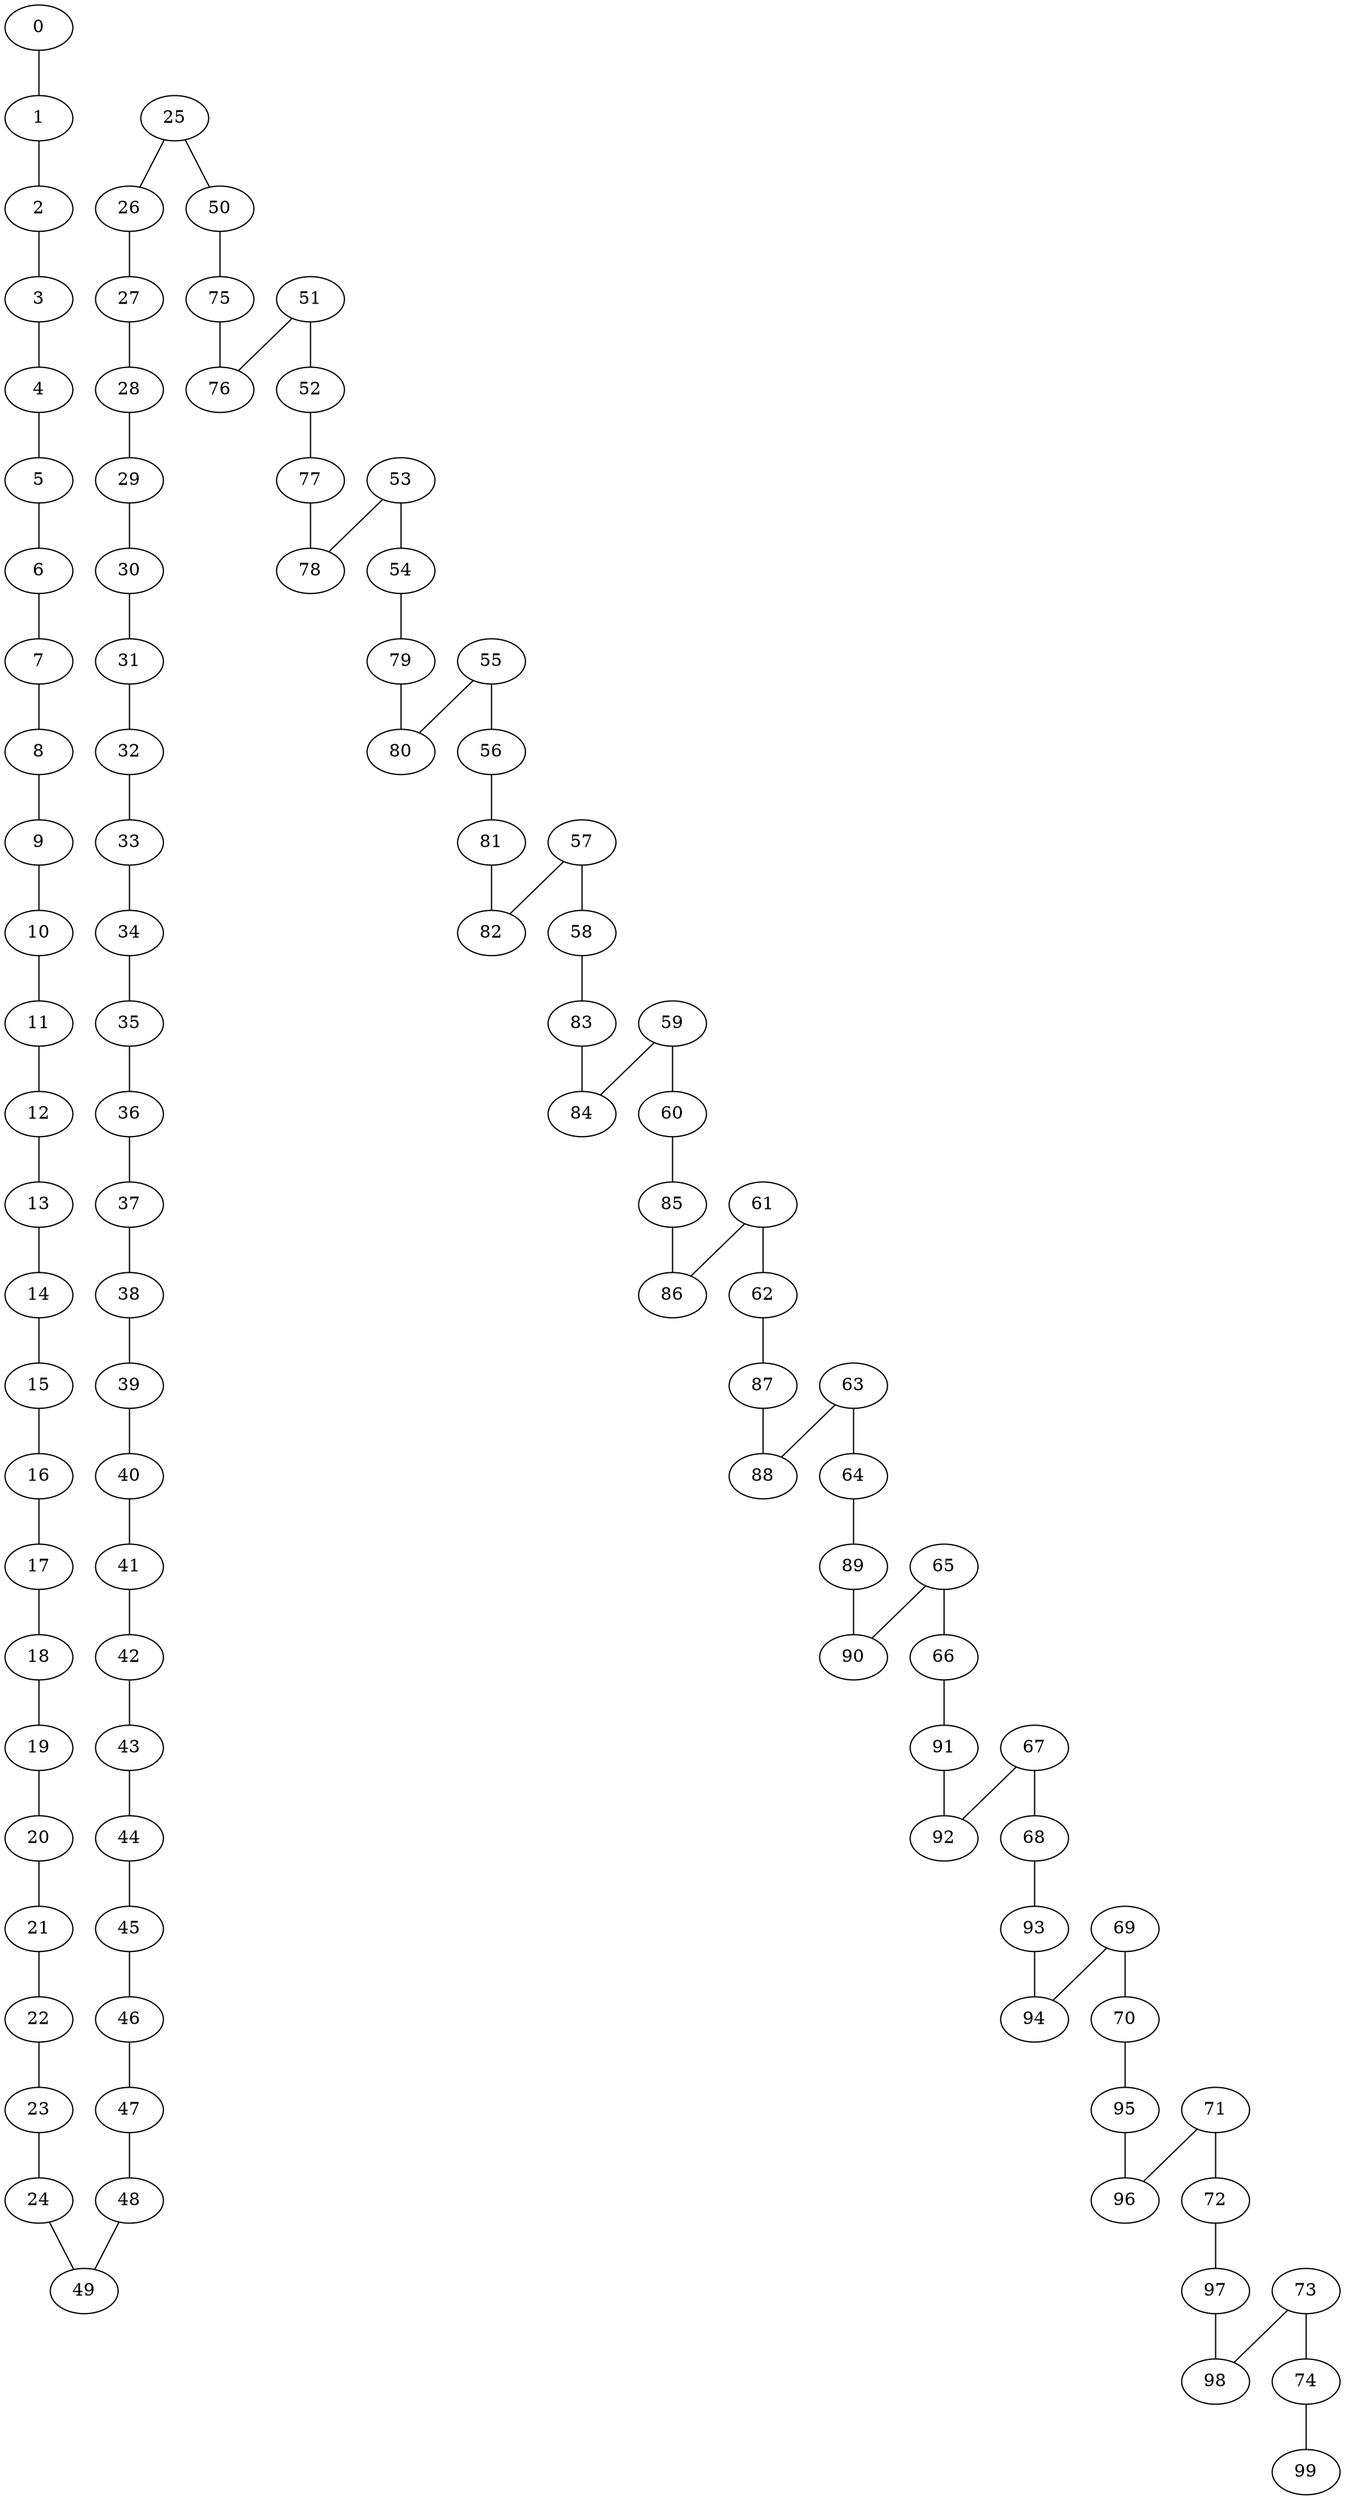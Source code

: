 graph DFS_R_grafoMalla_25_4  {
0;
1;
2;
3;
4;
5;
6;
7;
8;
9;
10;
11;
12;
13;
14;
15;
16;
17;
18;
19;
20;
21;
22;
23;
24;
49;
48;
47;
46;
45;
44;
43;
42;
41;
40;
39;
38;
37;
36;
35;
34;
33;
32;
31;
30;
29;
28;
27;
26;
25;
50;
75;
76;
51;
52;
77;
78;
53;
54;
79;
80;
55;
56;
81;
82;
57;
58;
83;
84;
59;
60;
85;
86;
61;
62;
87;
88;
63;
64;
89;
90;
65;
66;
91;
92;
67;
68;
93;
94;
69;
70;
95;
96;
71;
72;
97;
98;
73;
74;
99;
0 -- 1;
1 -- 2;
2 -- 3;
3 -- 4;
4 -- 5;
5 -- 6;
6 -- 7;
7 -- 8;
8 -- 9;
9 -- 10;
10 -- 11;
11 -- 12;
12 -- 13;
13 -- 14;
14 -- 15;
15 -- 16;
16 -- 17;
17 -- 18;
18 -- 19;
19 -- 20;
20 -- 21;
21 -- 22;
22 -- 23;
23 -- 24;
24 -- 49;
48 -- 49;
47 -- 48;
46 -- 47;
45 -- 46;
44 -- 45;
43 -- 44;
42 -- 43;
41 -- 42;
40 -- 41;
39 -- 40;
38 -- 39;
37 -- 38;
36 -- 37;
35 -- 36;
34 -- 35;
33 -- 34;
32 -- 33;
31 -- 32;
30 -- 31;
29 -- 30;
28 -- 29;
27 -- 28;
26 -- 27;
25 -- 26;
25 -- 50;
50 -- 75;
75 -- 76;
51 -- 76;
51 -- 52;
52 -- 77;
77 -- 78;
53 -- 78;
53 -- 54;
54 -- 79;
79 -- 80;
55 -- 80;
55 -- 56;
56 -- 81;
81 -- 82;
57 -- 82;
57 -- 58;
58 -- 83;
83 -- 84;
59 -- 84;
59 -- 60;
60 -- 85;
85 -- 86;
61 -- 86;
61 -- 62;
62 -- 87;
87 -- 88;
63 -- 88;
63 -- 64;
64 -- 89;
89 -- 90;
65 -- 90;
65 -- 66;
66 -- 91;
91 -- 92;
67 -- 92;
67 -- 68;
68 -- 93;
93 -- 94;
69 -- 94;
69 -- 70;
70 -- 95;
95 -- 96;
71 -- 96;
71 -- 72;
72 -- 97;
97 -- 98;
73 -- 98;
73 -- 74;
74 -- 99;
}